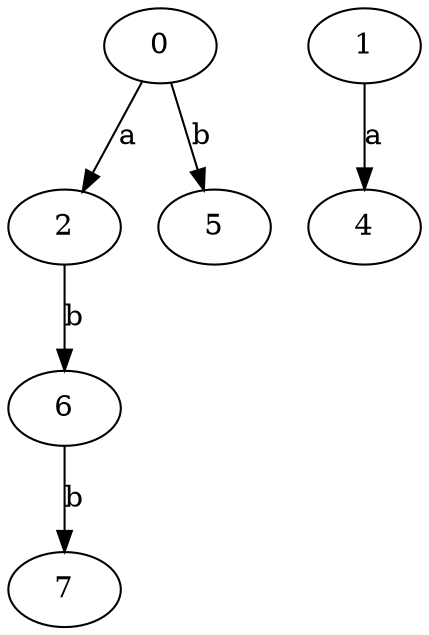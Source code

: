 strict digraph  {
2;
4;
5;
6;
0;
7;
1;
2 -> 6  [label=b];
6 -> 7  [label=b];
0 -> 2  [label=a];
0 -> 5  [label=b];
1 -> 4  [label=a];
}
